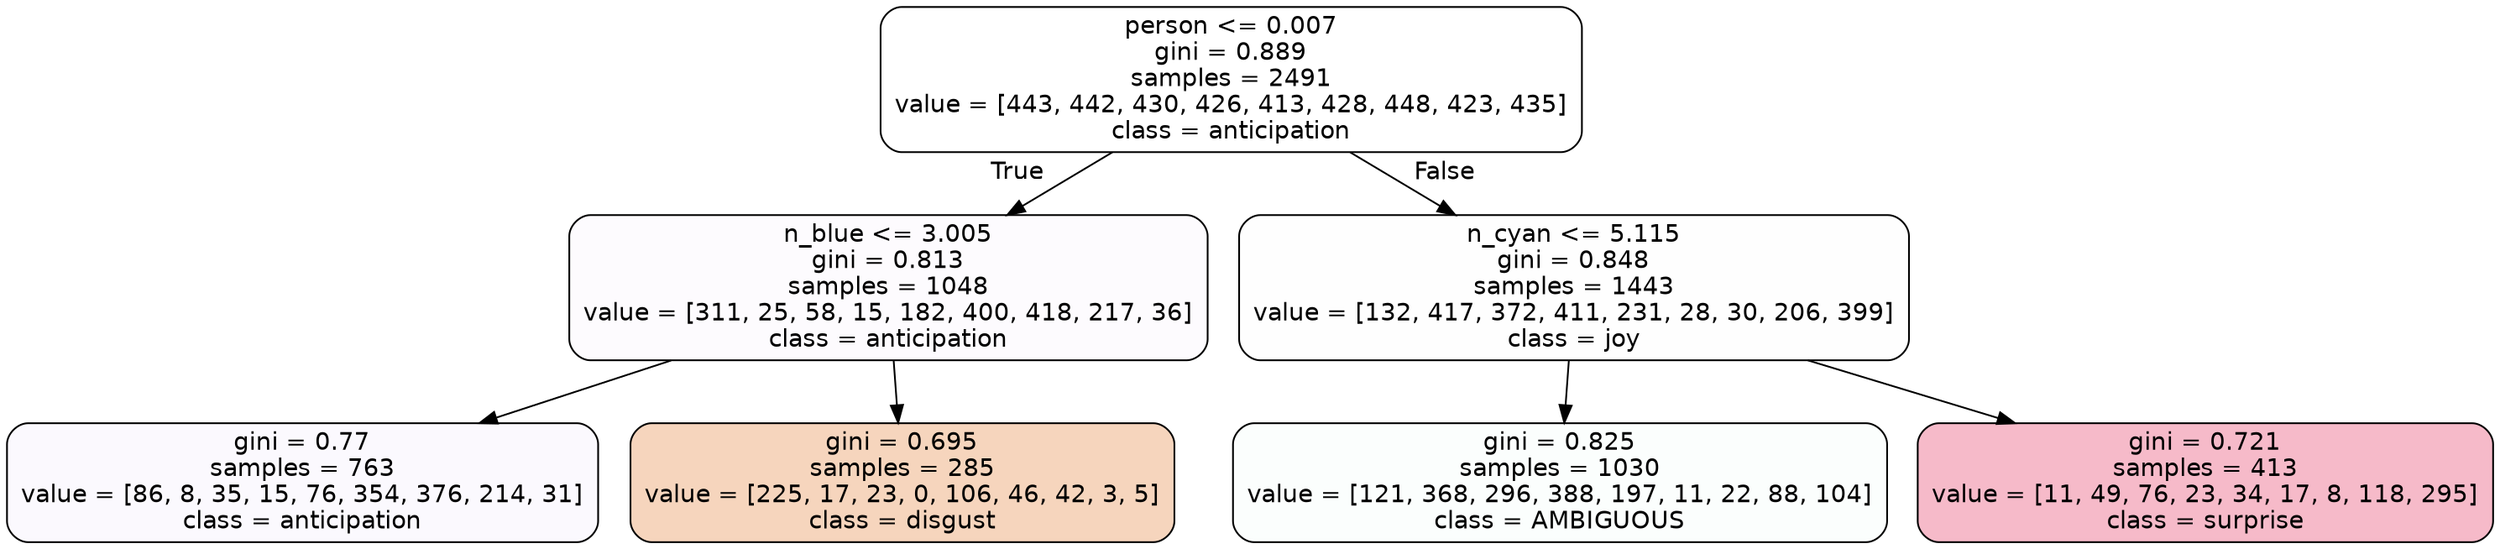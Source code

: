 digraph Tree {
node [shape=box, style="filled, rounded", color="black", fontname=helvetica] ;
edge [fontname=helvetica] ;
0 [label="person <= 0.007\ngini = 0.889\nsamples = 2491\nvalue = [443, 442, 430, 426, 413, 428, 448, 423, 435]\nclass = anticipation", fillcolor="#8139e500"] ;
1 [label="n_blue <= 3.005\ngini = 0.813\nsamples = 1048\nvalue = [311, 25, 58, 15, 182, 400, 418, 217, 36]\nclass = anticipation", fillcolor="#8139e504"] ;
0 -> 1 [labeldistance=2.5, labelangle=45, headlabel="True"] ;
2 [label="gini = 0.77\nsamples = 763\nvalue = [86, 8, 35, 15, 76, 354, 376, 214, 31]\nclass = anticipation", fillcolor="#8139e507"] ;
1 -> 2 ;
3 [label="gini = 0.695\nsamples = 285\nvalue = [225, 17, 23, 0, 106, 46, 42, 3, 5]\nclass = disgust", fillcolor="#e5813954"] ;
1 -> 3 ;
4 [label="n_cyan <= 5.115\ngini = 0.848\nsamples = 1443\nvalue = [132, 417, 372, 411, 231, 28, 30, 206, 399]\nclass = joy", fillcolor="#d7e53901"] ;
0 -> 4 [labeldistance=2.5, labelangle=-45, headlabel="False"] ;
5 [label="gini = 0.825\nsamples = 1030\nvalue = [121, 368, 296, 388, 197, 11, 22, 88, 104]\nclass = AMBIGUOUS", fillcolor="#39e58104"] ;
4 -> 5 ;
6 [label="gini = 0.721\nsamples = 413\nvalue = [11, 49, 76, 23, 34, 17, 8, 118, 295]\nclass = surprise", fillcolor="#e5396458"] ;
4 -> 6 ;
}